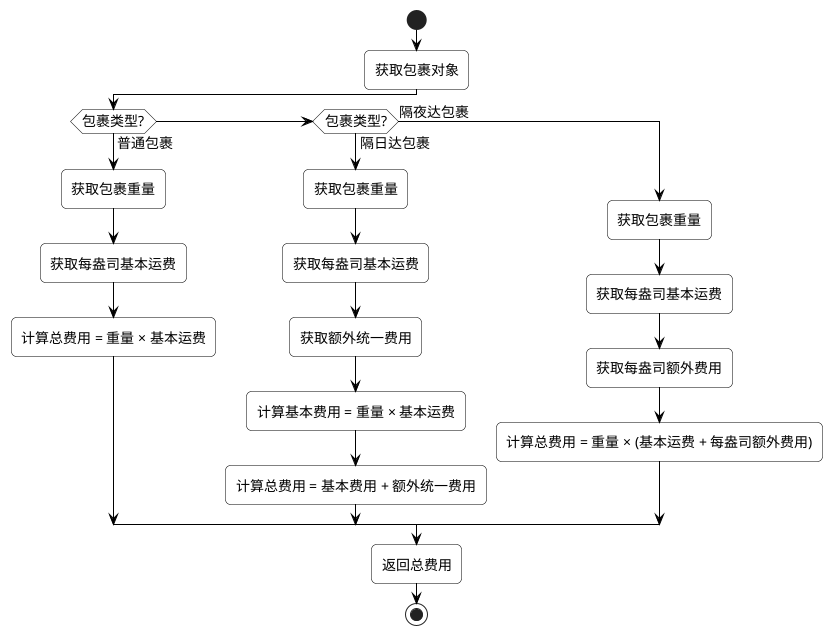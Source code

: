 @startuml 包裹费用计算算法流程图

skinparam backgroundColor white
skinparam handwritten false
skinparam defaultFontName Microsoft YaHei
skinparam defaultFontSize 14
skinparam roundCorner 10
skinparam shadowing false

skinparam activity {
  BackgroundColor #FFFFFF
  BorderColor #000000
  FontColor #000000
  ArrowColor #000000
}

start

:获取包裹对象;

if (包裹类型?) then (普通包裹)
  :获取包裹重量;
  :获取每盎司基本运费;
  :计算总费用 = 重量 × 基本运费;
elseif (包裹类型?) then (隔日达包裹)
  :获取包裹重量;
  :获取每盎司基本运费;
  :获取额外统一费用;
  :计算基本费用 = 重量 × 基本运费;
  :计算总费用 = 基本费用 + 额外统一费用;
else (隔夜达包裹)
  :获取包裹重量;
  :获取每盎司基本运费;
  :获取每盎司额外费用;
  :计算总费用 = 重量 × (基本运费 + 每盎司额外费用);
endif

:返回总费用;

stop

@enduml 